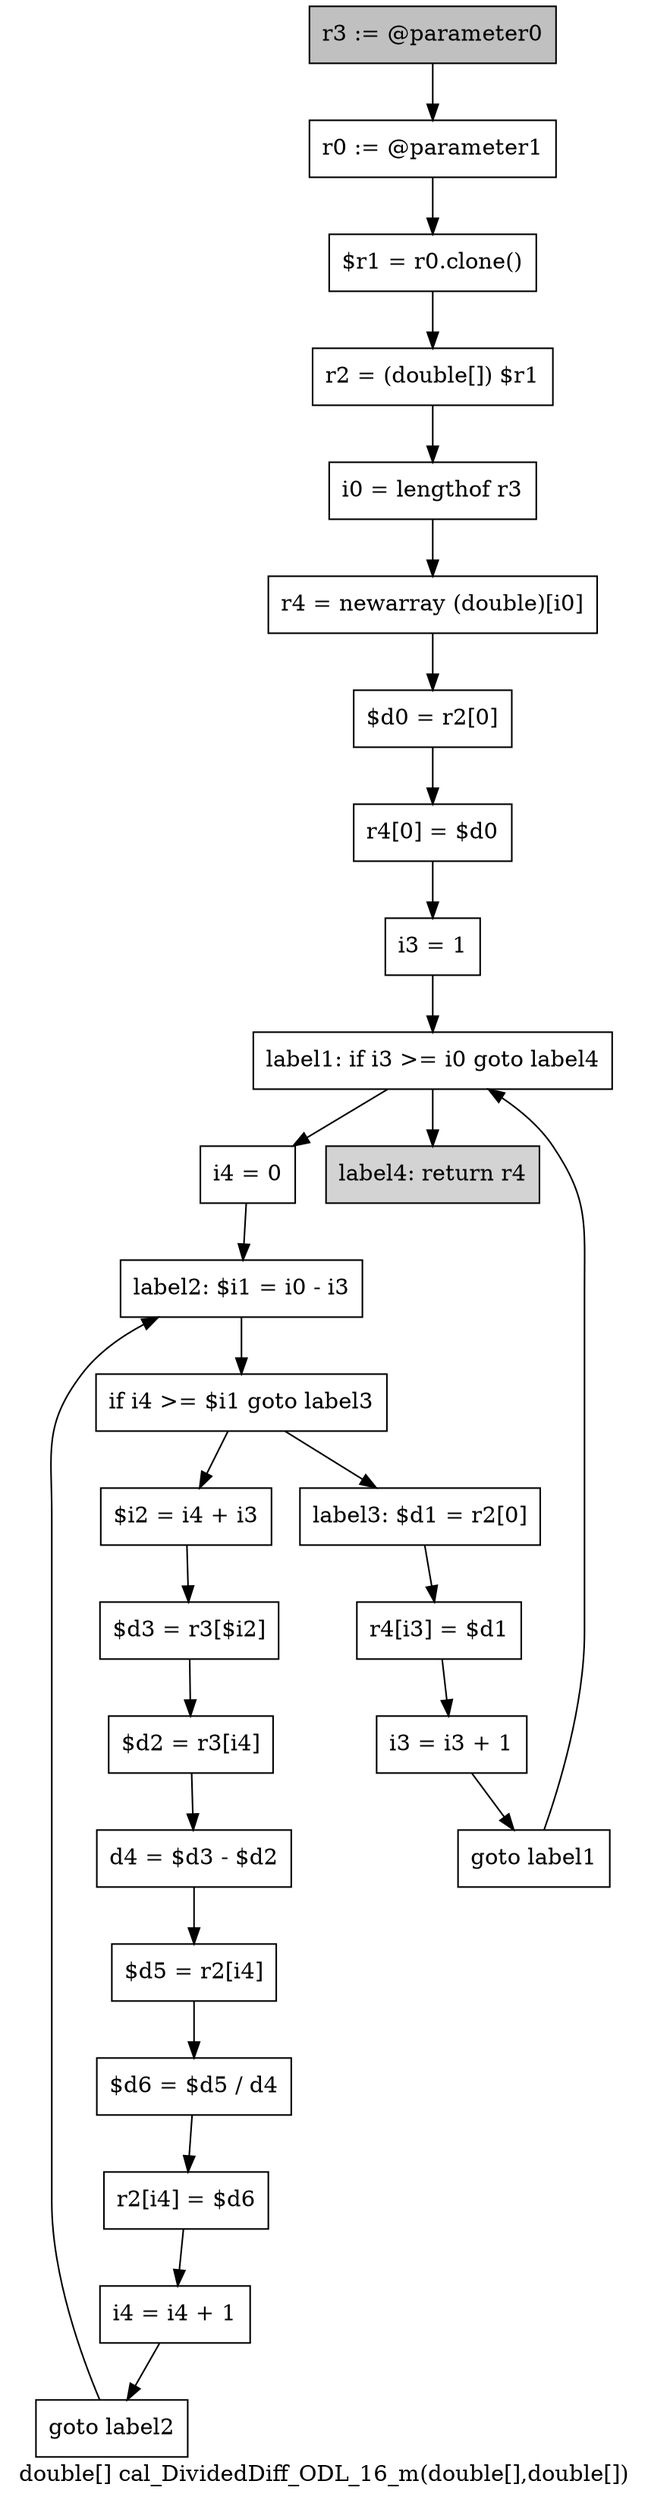 digraph "double[] cal_DividedDiff_ODL_16_m(double[],double[])" {
    label="double[] cal_DividedDiff_ODL_16_m(double[],double[])";
    node [shape=box];
    "0" [style=filled,fillcolor=gray,label="r3 := @parameter0",];
    "1" [label="r0 := @parameter1",];
    "0"->"1";
    "2" [label="$r1 = r0.clone()",];
    "1"->"2";
    "3" [label="r2 = (double[]) $r1",];
    "2"->"3";
    "4" [label="i0 = lengthof r3",];
    "3"->"4";
    "5" [label="r4 = newarray (double)[i0]",];
    "4"->"5";
    "6" [label="$d0 = r2[0]",];
    "5"->"6";
    "7" [label="r4[0] = $d0",];
    "6"->"7";
    "8" [label="i3 = 1",];
    "7"->"8";
    "9" [label="label1: if i3 >= i0 goto label4",];
    "8"->"9";
    "10" [label="i4 = 0",];
    "9"->"10";
    "26" [style=filled,fillcolor=lightgray,label="label4: return r4",];
    "9"->"26";
    "11" [label="label2: $i1 = i0 - i3",];
    "10"->"11";
    "12" [label="if i4 >= $i1 goto label3",];
    "11"->"12";
    "13" [label="$i2 = i4 + i3",];
    "12"->"13";
    "22" [label="label3: $d1 = r2[0]",];
    "12"->"22";
    "14" [label="$d3 = r3[$i2]",];
    "13"->"14";
    "15" [label="$d2 = r3[i4]",];
    "14"->"15";
    "16" [label="d4 = $d3 - $d2",];
    "15"->"16";
    "17" [label="$d5 = r2[i4]",];
    "16"->"17";
    "18" [label="$d6 = $d5 / d4",];
    "17"->"18";
    "19" [label="r2[i4] = $d6",];
    "18"->"19";
    "20" [label="i4 = i4 + 1",];
    "19"->"20";
    "21" [label="goto label2",];
    "20"->"21";
    "21"->"11";
    "23" [label="r4[i3] = $d1",];
    "22"->"23";
    "24" [label="i3 = i3 + 1",];
    "23"->"24";
    "25" [label="goto label1",];
    "24"->"25";
    "25"->"9";
}
